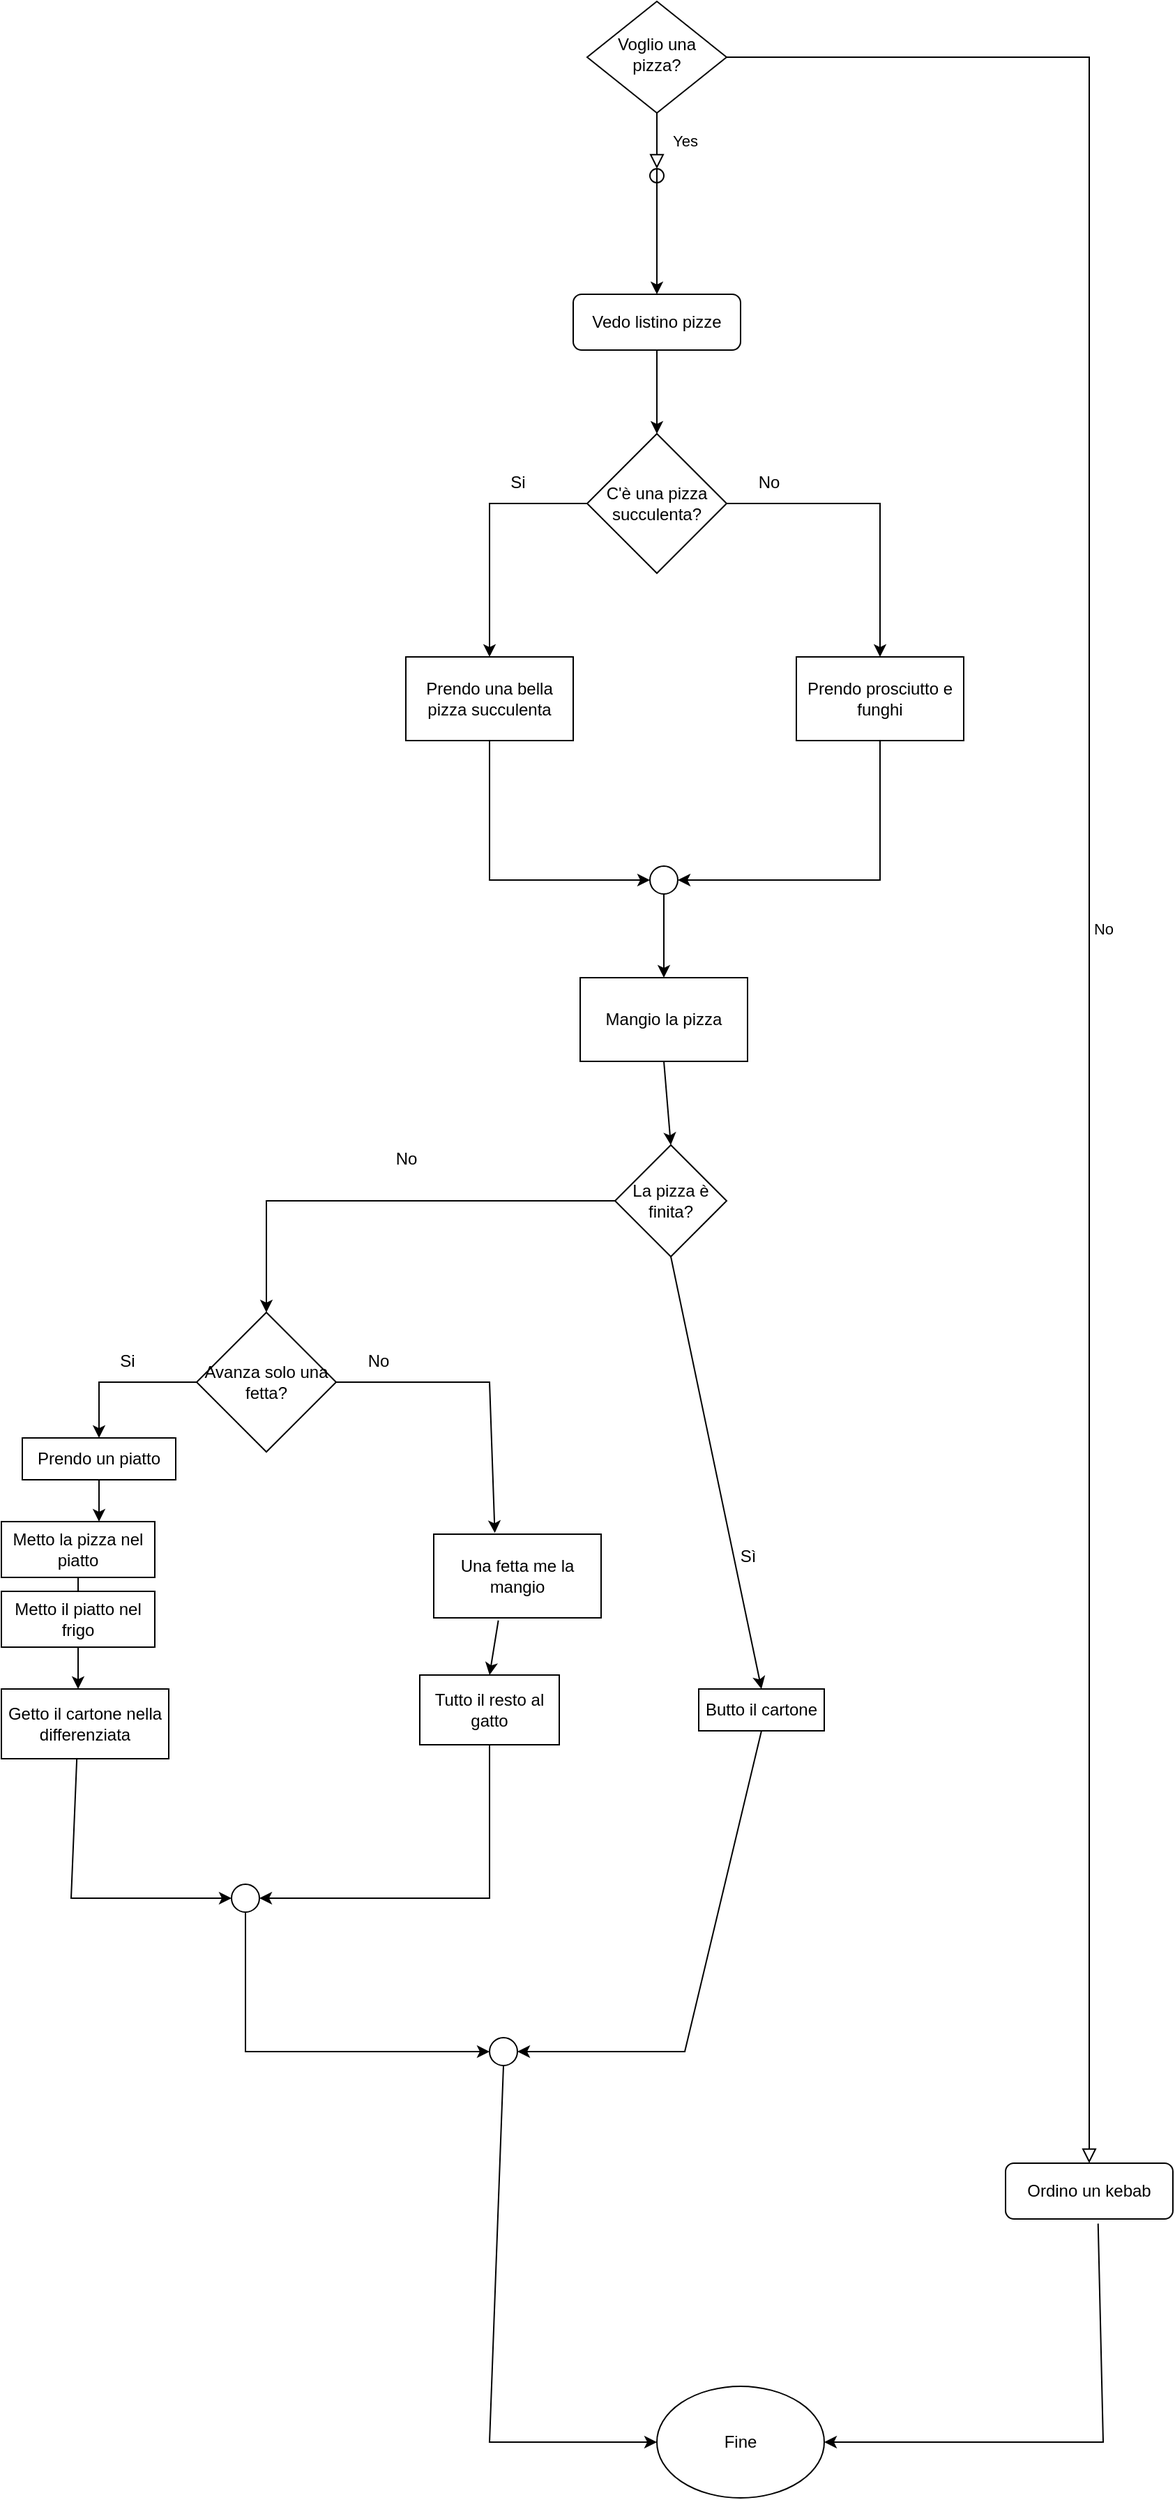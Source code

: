 <mxfile version="20.2.6" type="device"><diagram id="C5RBs43oDa-KdzZeNtuy" name="Page-1"><mxGraphModel dx="2212" dy="655" grid="1" gridSize="10" guides="1" tooltips="1" connect="1" arrows="1" fold="1" page="1" pageScale="1" pageWidth="827" pageHeight="1169" math="0" shadow="0"><root><mxCell id="WIyWlLk6GJQsqaUBKTNV-0"/><mxCell id="WIyWlLk6GJQsqaUBKTNV-1" parent="WIyWlLk6GJQsqaUBKTNV-0"/><mxCell id="WIyWlLk6GJQsqaUBKTNV-4" value="Yes" style="rounded=0;html=1;jettySize=auto;orthogonalLoop=1;fontSize=11;endArrow=block;endFill=0;endSize=8;strokeWidth=1;shadow=0;labelBackgroundColor=none;edgeStyle=orthogonalEdgeStyle;" parent="WIyWlLk6GJQsqaUBKTNV-1" source="WIyWlLk6GJQsqaUBKTNV-6" edge="1"><mxGeometry y="20" relative="1" as="geometry"><mxPoint as="offset"/><mxPoint x="400" y="130" as="targetPoint"/></mxGeometry></mxCell><mxCell id="WIyWlLk6GJQsqaUBKTNV-5" value="No" style="edgeStyle=orthogonalEdgeStyle;rounded=0;html=1;jettySize=auto;orthogonalLoop=1;fontSize=11;endArrow=block;endFill=0;endSize=8;strokeWidth=1;shadow=0;labelBackgroundColor=none;" parent="WIyWlLk6GJQsqaUBKTNV-1" source="WIyWlLk6GJQsqaUBKTNV-6" target="WIyWlLk6GJQsqaUBKTNV-7" edge="1"><mxGeometry y="10" relative="1" as="geometry"><mxPoint as="offset"/></mxGeometry></mxCell><mxCell id="WIyWlLk6GJQsqaUBKTNV-6" value="Voglio una pizza?" style="rhombus;whiteSpace=wrap;html=1;shadow=0;fontFamily=Helvetica;fontSize=12;align=center;strokeWidth=1;spacing=6;spacingTop=-4;" parent="WIyWlLk6GJQsqaUBKTNV-1" vertex="1"><mxGeometry x="350" y="10" width="100" height="80" as="geometry"/></mxCell><mxCell id="WIyWlLk6GJQsqaUBKTNV-7" value="Ordino un kebab" style="rounded=1;whiteSpace=wrap;html=1;fontSize=12;glass=0;strokeWidth=1;shadow=0;" parent="WIyWlLk6GJQsqaUBKTNV-1" vertex="1"><mxGeometry x="650" y="1560" width="120" height="40" as="geometry"/></mxCell><mxCell id="WIyWlLk6GJQsqaUBKTNV-12" value="Vedo listino pizze" style="rounded=1;whiteSpace=wrap;html=1;fontSize=12;glass=0;strokeWidth=1;shadow=0;" parent="WIyWlLk6GJQsqaUBKTNV-1" vertex="1"><mxGeometry x="340" y="220" width="120" height="40" as="geometry"/></mxCell><mxCell id="7cBlODQzwX4tVQs-ZCj6-2" value="" style="edgeStyle=none;orthogonalLoop=1;jettySize=auto;html=1;rounded=0;entryX=0.5;entryY=0;entryDx=0;entryDy=0;startArrow=none;" edge="1" parent="WIyWlLk6GJQsqaUBKTNV-1" source="7cBlODQzwX4tVQs-ZCj6-3" target="WIyWlLk6GJQsqaUBKTNV-12"><mxGeometry width="80" relative="1" as="geometry"><mxPoint x="400" y="140" as="sourcePoint"/><mxPoint x="454" y="180" as="targetPoint"/></mxGeometry></mxCell><mxCell id="7cBlODQzwX4tVQs-ZCj6-3" value="" style="ellipse;whiteSpace=wrap;html=1;aspect=fixed;" vertex="1" parent="WIyWlLk6GJQsqaUBKTNV-1"><mxGeometry x="395" y="130" width="10" height="10" as="geometry"/></mxCell><mxCell id="7cBlODQzwX4tVQs-ZCj6-4" value="" style="edgeStyle=none;orthogonalLoop=1;jettySize=auto;html=1;rounded=0;entryX=0.5;entryY=0;entryDx=0;entryDy=0;endArrow=none;" edge="1" parent="WIyWlLk6GJQsqaUBKTNV-1" target="7cBlODQzwX4tVQs-ZCj6-3"><mxGeometry width="80" relative="1" as="geometry"><mxPoint x="400" y="140" as="sourcePoint"/><mxPoint x="400" y="220" as="targetPoint"/></mxGeometry></mxCell><mxCell id="7cBlODQzwX4tVQs-ZCj6-5" value="C'è una pizza succulenta?" style="rhombus;whiteSpace=wrap;html=1;" vertex="1" parent="WIyWlLk6GJQsqaUBKTNV-1"><mxGeometry x="350" y="320" width="100" height="100" as="geometry"/></mxCell><mxCell id="7cBlODQzwX4tVQs-ZCj6-6" value="" style="edgeStyle=none;orthogonalLoop=1;jettySize=auto;html=1;rounded=0;exitX=0.5;exitY=1;exitDx=0;exitDy=0;" edge="1" parent="WIyWlLk6GJQsqaUBKTNV-1" source="WIyWlLk6GJQsqaUBKTNV-12" target="7cBlODQzwX4tVQs-ZCj6-5"><mxGeometry width="80" relative="1" as="geometry"><mxPoint x="610" y="370" as="sourcePoint"/><mxPoint x="690" y="370" as="targetPoint"/></mxGeometry></mxCell><mxCell id="7cBlODQzwX4tVQs-ZCj6-7" value="" style="edgeStyle=none;orthogonalLoop=1;jettySize=auto;html=1;rounded=0;exitX=1;exitY=0.5;exitDx=0;exitDy=0;" edge="1" parent="WIyWlLk6GJQsqaUBKTNV-1" source="7cBlODQzwX4tVQs-ZCj6-5"><mxGeometry width="80" relative="1" as="geometry"><mxPoint x="460" y="370" as="sourcePoint"/><mxPoint x="560" y="480" as="targetPoint"/><Array as="points"><mxPoint x="560" y="370"/></Array></mxGeometry></mxCell><mxCell id="7cBlODQzwX4tVQs-ZCj6-8" value="" style="edgeStyle=none;orthogonalLoop=1;jettySize=auto;html=1;rounded=0;exitX=0;exitY=0.5;exitDx=0;exitDy=0;" edge="1" parent="WIyWlLk6GJQsqaUBKTNV-1" source="7cBlODQzwX4tVQs-ZCj6-5"><mxGeometry width="80" relative="1" as="geometry"><mxPoint x="290" y="340" as="sourcePoint"/><mxPoint x="280" y="480" as="targetPoint"/><Array as="points"><mxPoint x="280" y="370"/></Array></mxGeometry></mxCell><mxCell id="7cBlODQzwX4tVQs-ZCj6-9" value="Si" style="text;html=1;align=center;verticalAlign=middle;resizable=0;points=[];autosize=1;strokeColor=none;fillColor=none;" vertex="1" parent="WIyWlLk6GJQsqaUBKTNV-1"><mxGeometry x="285" y="340" width="30" height="30" as="geometry"/></mxCell><mxCell id="7cBlODQzwX4tVQs-ZCj6-10" value="No" style="text;html=1;align=center;verticalAlign=middle;resizable=0;points=[];autosize=1;strokeColor=none;fillColor=none;" vertex="1" parent="WIyWlLk6GJQsqaUBKTNV-1"><mxGeometry x="460" y="340" width="40" height="30" as="geometry"/></mxCell><mxCell id="7cBlODQzwX4tVQs-ZCj6-11" value="Prendo una bella pizza succulenta" style="whiteSpace=wrap;html=1;" vertex="1" parent="WIyWlLk6GJQsqaUBKTNV-1"><mxGeometry x="220" y="480" width="120" height="60" as="geometry"/></mxCell><mxCell id="7cBlODQzwX4tVQs-ZCj6-12" value="Prendo prosciutto e funghi" style="rounded=0;whiteSpace=wrap;html=1;" vertex="1" parent="WIyWlLk6GJQsqaUBKTNV-1"><mxGeometry x="500" y="480" width="120" height="60" as="geometry"/></mxCell><mxCell id="7cBlODQzwX4tVQs-ZCj6-13" value="" style="edgeStyle=none;orthogonalLoop=1;jettySize=auto;html=1;rounded=0;exitX=0.5;exitY=1;exitDx=0;exitDy=0;" edge="1" parent="WIyWlLk6GJQsqaUBKTNV-1" source="7cBlODQzwX4tVQs-ZCj6-11" target="7cBlODQzwX4tVQs-ZCj6-15"><mxGeometry width="80" relative="1" as="geometry"><mxPoint x="280" y="560" as="sourcePoint"/><mxPoint x="400" y="640" as="targetPoint"/><Array as="points"><mxPoint x="280" y="640"/></Array></mxGeometry></mxCell><mxCell id="7cBlODQzwX4tVQs-ZCj6-14" value="" style="edgeStyle=none;orthogonalLoop=1;jettySize=auto;html=1;rounded=0;exitX=0.5;exitY=1;exitDx=0;exitDy=0;" edge="1" parent="WIyWlLk6GJQsqaUBKTNV-1" source="7cBlODQzwX4tVQs-ZCj6-12" target="7cBlODQzwX4tVQs-ZCj6-15"><mxGeometry width="80" relative="1" as="geometry"><mxPoint x="550" y="590" as="sourcePoint"/><mxPoint x="410" y="640" as="targetPoint"/><Array as="points"><mxPoint x="560" y="640"/></Array></mxGeometry></mxCell><mxCell id="7cBlODQzwX4tVQs-ZCj6-15" value="" style="ellipse;whiteSpace=wrap;html=1;aspect=fixed;" vertex="1" parent="WIyWlLk6GJQsqaUBKTNV-1"><mxGeometry x="395" y="630" width="20" height="20" as="geometry"/></mxCell><mxCell id="7cBlODQzwX4tVQs-ZCj6-19" value="" style="edgeStyle=none;orthogonalLoop=1;jettySize=auto;html=1;rounded=0;exitX=0.5;exitY=1;exitDx=0;exitDy=0;" edge="1" parent="WIyWlLk6GJQsqaUBKTNV-1" source="7cBlODQzwX4tVQs-ZCj6-15"><mxGeometry width="80" relative="1" as="geometry"><mxPoint x="410" y="720" as="sourcePoint"/><mxPoint x="405" y="710" as="targetPoint"/><Array as="points"/></mxGeometry></mxCell><mxCell id="7cBlODQzwX4tVQs-ZCj6-20" value="Mangio la pizza" style="rounded=0;whiteSpace=wrap;html=1;" vertex="1" parent="WIyWlLk6GJQsqaUBKTNV-1"><mxGeometry x="345" y="710" width="120" height="60" as="geometry"/></mxCell><mxCell id="7cBlODQzwX4tVQs-ZCj6-21" value="" style="edgeStyle=none;orthogonalLoop=1;jettySize=auto;html=1;rounded=0;exitX=0.5;exitY=1;exitDx=0;exitDy=0;entryX=0.5;entryY=0;entryDx=0;entryDy=0;" edge="1" parent="WIyWlLk6GJQsqaUBKTNV-1" source="7cBlODQzwX4tVQs-ZCj6-20" target="7cBlODQzwX4tVQs-ZCj6-39"><mxGeometry width="80" relative="1" as="geometry"><mxPoint x="410" y="780" as="sourcePoint"/><mxPoint x="400" y="820" as="targetPoint"/><Array as="points"/></mxGeometry></mxCell><mxCell id="7cBlODQzwX4tVQs-ZCj6-22" value="Avanza solo una fetta?" style="rhombus;whiteSpace=wrap;html=1;" vertex="1" parent="WIyWlLk6GJQsqaUBKTNV-1"><mxGeometry x="70" y="950" width="100" height="100" as="geometry"/></mxCell><mxCell id="7cBlODQzwX4tVQs-ZCj6-23" value="" style="edgeStyle=none;orthogonalLoop=1;jettySize=auto;html=1;rounded=0;exitX=1;exitY=0.5;exitDx=0;exitDy=0;entryX=0.365;entryY=-0.014;entryDx=0;entryDy=0;entryPerimeter=0;" edge="1" parent="WIyWlLk6GJQsqaUBKTNV-1" source="7cBlODQzwX4tVQs-ZCj6-22" target="7cBlODQzwX4tVQs-ZCj6-28"><mxGeometry width="80" relative="1" as="geometry"><mxPoint x="180" y="1000" as="sourcePoint"/><mxPoint x="280.04" y="1107.48" as="targetPoint"/><Array as="points"><mxPoint x="280" y="1000"/></Array></mxGeometry></mxCell><mxCell id="7cBlODQzwX4tVQs-ZCj6-24" value="" style="edgeStyle=none;orthogonalLoop=1;jettySize=auto;html=1;rounded=0;exitX=0;exitY=0.5;exitDx=0;exitDy=0;entryX=0.5;entryY=0;entryDx=0;entryDy=0;" edge="1" parent="WIyWlLk6GJQsqaUBKTNV-1" source="7cBlODQzwX4tVQs-ZCj6-22" target="7cBlODQzwX4tVQs-ZCj6-27"><mxGeometry width="80" relative="1" as="geometry"><mxPoint x="10" y="970" as="sourcePoint"/><mxPoint y="1110" as="targetPoint"/><Array as="points"><mxPoint y="1000"/></Array></mxGeometry></mxCell><mxCell id="7cBlODQzwX4tVQs-ZCj6-25" value="Si" style="text;html=1;align=center;verticalAlign=middle;resizable=0;points=[];autosize=1;strokeColor=none;fillColor=none;" vertex="1" parent="WIyWlLk6GJQsqaUBKTNV-1"><mxGeometry x="5" y="970" width="30" height="30" as="geometry"/></mxCell><mxCell id="7cBlODQzwX4tVQs-ZCj6-26" value="No" style="text;html=1;align=center;verticalAlign=middle;resizable=0;points=[];autosize=1;strokeColor=none;fillColor=none;" vertex="1" parent="WIyWlLk6GJQsqaUBKTNV-1"><mxGeometry x="180" y="970" width="40" height="30" as="geometry"/></mxCell><mxCell id="7cBlODQzwX4tVQs-ZCj6-27" value="Prendo un piatto" style="whiteSpace=wrap;html=1;" vertex="1" parent="WIyWlLk6GJQsqaUBKTNV-1"><mxGeometry x="-55" y="1040" width="110" height="30" as="geometry"/></mxCell><mxCell id="7cBlODQzwX4tVQs-ZCj6-28" value="Una fetta me la mangio" style="rounded=0;whiteSpace=wrap;html=1;" vertex="1" parent="WIyWlLk6GJQsqaUBKTNV-1"><mxGeometry x="240" y="1109" width="120" height="60" as="geometry"/></mxCell><mxCell id="7cBlODQzwX4tVQs-ZCj6-29" value="" style="edgeStyle=none;orthogonalLoop=1;jettySize=auto;html=1;rounded=0;exitX=0.451;exitY=0.983;exitDx=0;exitDy=0;exitPerimeter=0;" edge="1" parent="WIyWlLk6GJQsqaUBKTNV-1" source="7cBlODQzwX4tVQs-ZCj6-37" target="7cBlODQzwX4tVQs-ZCj6-31"><mxGeometry width="80" relative="1" as="geometry"><mxPoint x="-20" y="1330" as="sourcePoint"/><mxPoint x="100" y="1370" as="targetPoint"/><Array as="points"><mxPoint x="-20" y="1370"/></Array></mxGeometry></mxCell><mxCell id="7cBlODQzwX4tVQs-ZCj6-30" value="" style="edgeStyle=none;orthogonalLoop=1;jettySize=auto;html=1;rounded=0;exitX=0.5;exitY=1;exitDx=0;exitDy=0;exitPerimeter=0;" edge="1" parent="WIyWlLk6GJQsqaUBKTNV-1" source="7cBlODQzwX4tVQs-ZCj6-48" target="7cBlODQzwX4tVQs-ZCj6-31"><mxGeometry width="80" relative="1" as="geometry"><mxPoint x="280" y="1270" as="sourcePoint"/><mxPoint x="130" y="1270" as="targetPoint"/><Array as="points"><mxPoint x="280" y="1370"/></Array></mxGeometry></mxCell><mxCell id="7cBlODQzwX4tVQs-ZCj6-31" value="" style="ellipse;whiteSpace=wrap;html=1;aspect=fixed;" vertex="1" parent="WIyWlLk6GJQsqaUBKTNV-1"><mxGeometry x="95" y="1360" width="20" height="20" as="geometry"/></mxCell><mxCell id="7cBlODQzwX4tVQs-ZCj6-32" value="" style="edgeStyle=none;orthogonalLoop=1;jettySize=auto;html=1;rounded=0;exitX=0.5;exitY=1;exitDx=0;exitDy=0;" edge="1" parent="WIyWlLk6GJQsqaUBKTNV-1" source="7cBlODQzwX4tVQs-ZCj6-27"><mxGeometry width="80" relative="1" as="geometry"><mxPoint y="1100" as="sourcePoint"/><mxPoint y="1100" as="targetPoint"/><Array as="points"/></mxGeometry></mxCell><mxCell id="7cBlODQzwX4tVQs-ZCj6-33" value="Metto la pizza nel piatto" style="whiteSpace=wrap;html=1;" vertex="1" parent="WIyWlLk6GJQsqaUBKTNV-1"><mxGeometry x="-70" y="1100" width="110" height="40" as="geometry"/></mxCell><mxCell id="7cBlODQzwX4tVQs-ZCj6-34" value="" style="edgeStyle=none;orthogonalLoop=1;jettySize=auto;html=1;rounded=0;exitX=0.5;exitY=1;exitDx=0;exitDy=0;" edge="1" parent="WIyWlLk6GJQsqaUBKTNV-1" source="7cBlODQzwX4tVQs-ZCj6-33"><mxGeometry width="80" relative="1" as="geometry"><mxPoint x="-20" y="1180" as="sourcePoint"/><mxPoint x="-15" y="1160" as="targetPoint"/><Array as="points"/></mxGeometry></mxCell><mxCell id="7cBlODQzwX4tVQs-ZCj6-35" value="Metto il piatto nel frigo" style="whiteSpace=wrap;html=1;" vertex="1" parent="WIyWlLk6GJQsqaUBKTNV-1"><mxGeometry x="-70" y="1150" width="110" height="40" as="geometry"/></mxCell><mxCell id="7cBlODQzwX4tVQs-ZCj6-36" value="" style="edgeStyle=none;orthogonalLoop=1;jettySize=auto;html=1;rounded=0;exitX=0.5;exitY=1;exitDx=0;exitDy=0;" edge="1" parent="WIyWlLk6GJQsqaUBKTNV-1" source="7cBlODQzwX4tVQs-ZCj6-35"><mxGeometry width="80" relative="1" as="geometry"><mxPoint x="-10" y="1200" as="sourcePoint"/><mxPoint x="-15" y="1220" as="targetPoint"/><Array as="points"/></mxGeometry></mxCell><mxCell id="7cBlODQzwX4tVQs-ZCj6-37" value="Getto il cartone nella differenziata" style="whiteSpace=wrap;html=1;" vertex="1" parent="WIyWlLk6GJQsqaUBKTNV-1"><mxGeometry x="-70" y="1220" width="120" height="50" as="geometry"/></mxCell><mxCell id="7cBlODQzwX4tVQs-ZCj6-39" value="La pizza è finita?" style="rhombus;whiteSpace=wrap;html=1;" vertex="1" parent="WIyWlLk6GJQsqaUBKTNV-1"><mxGeometry x="370" y="830" width="80" height="80" as="geometry"/></mxCell><mxCell id="7cBlODQzwX4tVQs-ZCj6-40" value="" style="edgeStyle=none;orthogonalLoop=1;jettySize=auto;html=1;rounded=0;entryX=0.5;entryY=0;entryDx=0;entryDy=0;" edge="1" parent="WIyWlLk6GJQsqaUBKTNV-1" source="7cBlODQzwX4tVQs-ZCj6-39" target="7cBlODQzwX4tVQs-ZCj6-22"><mxGeometry width="80" relative="1" as="geometry"><mxPoint x="270" y="840" as="sourcePoint"/><mxPoint x="350" y="840" as="targetPoint"/><Array as="points"><mxPoint x="120" y="870"/></Array></mxGeometry></mxCell><mxCell id="7cBlODQzwX4tVQs-ZCj6-41" value="No" style="text;html=1;align=center;verticalAlign=middle;resizable=0;points=[];autosize=1;strokeColor=none;fillColor=none;" vertex="1" parent="WIyWlLk6GJQsqaUBKTNV-1"><mxGeometry x="200" y="825" width="40" height="30" as="geometry"/></mxCell><mxCell id="7cBlODQzwX4tVQs-ZCj6-42" value="" style="edgeStyle=none;orthogonalLoop=1;jettySize=auto;html=1;rounded=0;exitX=0.5;exitY=1;exitDx=0;exitDy=0;entryX=0.5;entryY=0;entryDx=0;entryDy=0;" edge="1" parent="WIyWlLk6GJQsqaUBKTNV-1" source="7cBlODQzwX4tVQs-ZCj6-39" target="7cBlODQzwX4tVQs-ZCj6-45"><mxGeometry width="80" relative="1" as="geometry"><mxPoint x="430" y="950" as="sourcePoint"/><mxPoint x="410" y="1220" as="targetPoint"/><Array as="points"/></mxGeometry></mxCell><mxCell id="7cBlODQzwX4tVQs-ZCj6-43" value="Sì" style="text;html=1;align=center;verticalAlign=middle;resizable=0;points=[];autosize=1;strokeColor=none;fillColor=none;" vertex="1" parent="WIyWlLk6GJQsqaUBKTNV-1"><mxGeometry x="450" y="1110" width="30" height="30" as="geometry"/></mxCell><mxCell id="7cBlODQzwX4tVQs-ZCj6-44" value="" style="edgeStyle=none;orthogonalLoop=1;jettySize=auto;html=1;rounded=0;exitX=0.5;exitY=1;exitDx=0;exitDy=0;entryX=0;entryY=0.5;entryDx=0;entryDy=0;" edge="1" parent="WIyWlLk6GJQsqaUBKTNV-1" source="7cBlODQzwX4tVQs-ZCj6-31" target="7cBlODQzwX4tVQs-ZCj6-47"><mxGeometry width="80" relative="1" as="geometry"><mxPoint x="160" y="1570" as="sourcePoint"/><mxPoint x="270" y="1480" as="targetPoint"/><Array as="points"><mxPoint x="105" y="1480"/></Array></mxGeometry></mxCell><mxCell id="7cBlODQzwX4tVQs-ZCj6-45" value="Butto il cartone" style="whiteSpace=wrap;html=1;" vertex="1" parent="WIyWlLk6GJQsqaUBKTNV-1"><mxGeometry x="430" y="1220" width="90" height="30" as="geometry"/></mxCell><mxCell id="7cBlODQzwX4tVQs-ZCj6-46" value="" style="edgeStyle=none;orthogonalLoop=1;jettySize=auto;html=1;rounded=0;exitX=0.5;exitY=1;exitDx=0;exitDy=0;" edge="1" parent="WIyWlLk6GJQsqaUBKTNV-1" source="7cBlODQzwX4tVQs-ZCj6-45" target="7cBlODQzwX4tVQs-ZCj6-47"><mxGeometry width="80" relative="1" as="geometry"><mxPoint x="410" y="1300" as="sourcePoint"/><mxPoint x="300" y="1480" as="targetPoint"/><Array as="points"><mxPoint x="420" y="1480"/></Array></mxGeometry></mxCell><mxCell id="7cBlODQzwX4tVQs-ZCj6-47" value="" style="ellipse;whiteSpace=wrap;html=1;aspect=fixed;" vertex="1" parent="WIyWlLk6GJQsqaUBKTNV-1"><mxGeometry x="280" y="1470" width="20" height="20" as="geometry"/></mxCell><mxCell id="7cBlODQzwX4tVQs-ZCj6-48" value="Tutto il resto al gatto" style="whiteSpace=wrap;html=1;" vertex="1" parent="WIyWlLk6GJQsqaUBKTNV-1"><mxGeometry x="230" y="1210" width="100" height="50" as="geometry"/></mxCell><mxCell id="7cBlODQzwX4tVQs-ZCj6-50" value="" style="edgeStyle=none;orthogonalLoop=1;jettySize=auto;html=1;rounded=0;exitX=0.386;exitY=1.031;exitDx=0;exitDy=0;exitPerimeter=0;entryX=0.5;entryY=0;entryDx=0;entryDy=0;" edge="1" parent="WIyWlLk6GJQsqaUBKTNV-1" source="7cBlODQzwX4tVQs-ZCj6-28" target="7cBlODQzwX4tVQs-ZCj6-48"><mxGeometry width="80" relative="1" as="geometry"><mxPoint x="300" y="1180" as="sourcePoint"/><mxPoint x="380" y="1180" as="targetPoint"/><Array as="points"/></mxGeometry></mxCell><mxCell id="7cBlODQzwX4tVQs-ZCj6-51" value="" style="edgeStyle=none;orthogonalLoop=1;jettySize=auto;html=1;rounded=0;exitX=0.5;exitY=1;exitDx=0;exitDy=0;" edge="1" parent="WIyWlLk6GJQsqaUBKTNV-1" source="7cBlODQzwX4tVQs-ZCj6-47" target="7cBlODQzwX4tVQs-ZCj6-52"><mxGeometry width="80" relative="1" as="geometry"><mxPoint x="280" y="1660" as="sourcePoint"/><mxPoint x="460" y="1760" as="targetPoint"/><Array as="points"><mxPoint x="280" y="1760"/></Array></mxGeometry></mxCell><mxCell id="7cBlODQzwX4tVQs-ZCj6-52" value="Fine" style="ellipse;whiteSpace=wrap;html=1;" vertex="1" parent="WIyWlLk6GJQsqaUBKTNV-1"><mxGeometry x="400" y="1720" width="120" height="80" as="geometry"/></mxCell><mxCell id="7cBlODQzwX4tVQs-ZCj6-53" value="" style="edgeStyle=none;orthogonalLoop=1;jettySize=auto;html=1;rounded=0;exitX=0.553;exitY=1.083;exitDx=0;exitDy=0;exitPerimeter=0;entryX=1;entryY=0.5;entryDx=0;entryDy=0;" edge="1" parent="WIyWlLk6GJQsqaUBKTNV-1" source="WIyWlLk6GJQsqaUBKTNV-7" target="7cBlODQzwX4tVQs-ZCj6-52"><mxGeometry width="80" relative="1" as="geometry"><mxPoint x="700" y="1700" as="sourcePoint"/><mxPoint x="780" y="1700" as="targetPoint"/><Array as="points"><mxPoint x="720" y="1760"/></Array></mxGeometry></mxCell></root></mxGraphModel></diagram></mxfile>